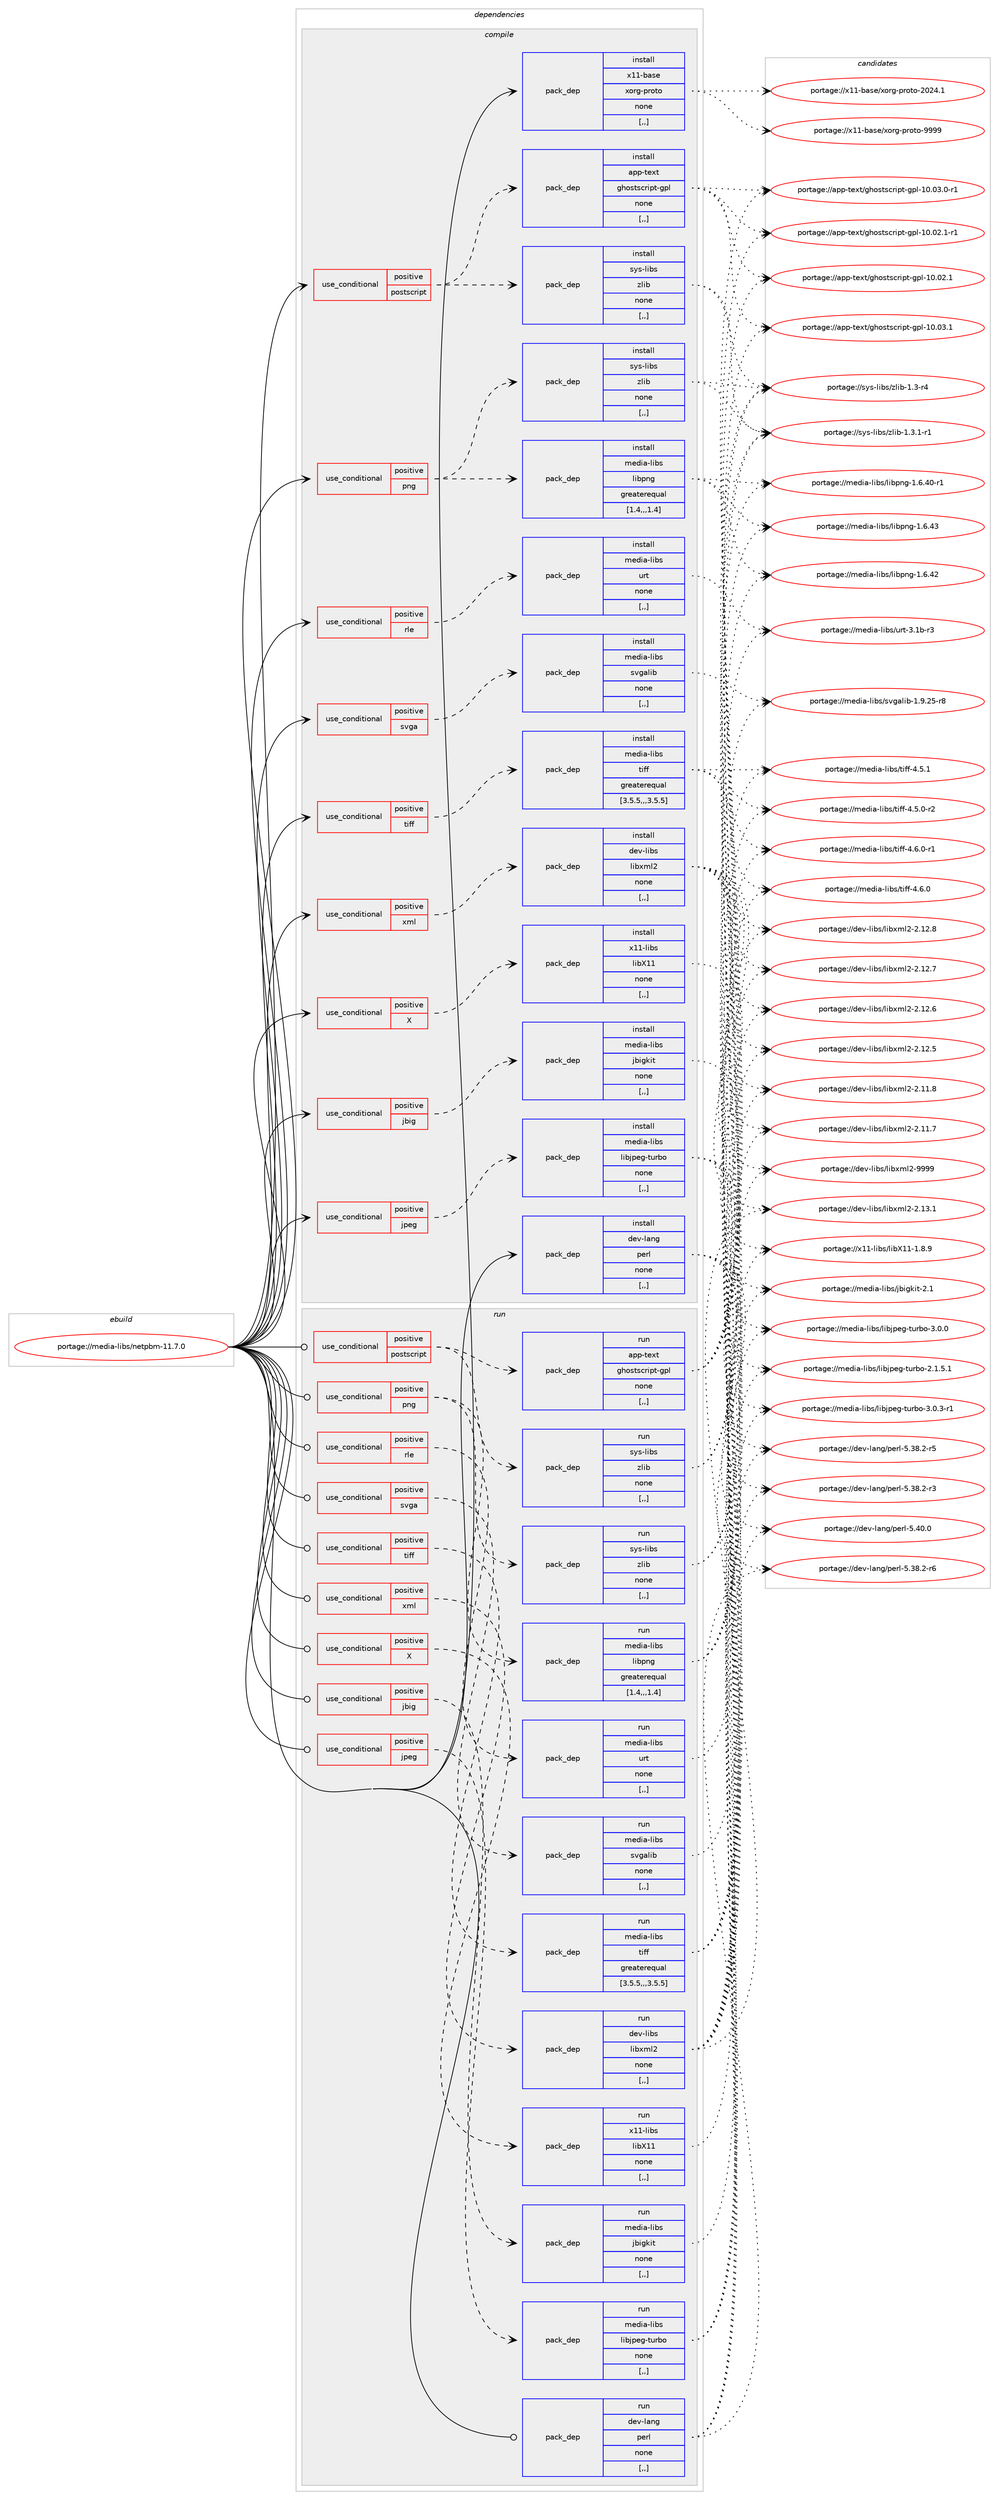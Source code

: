 digraph prolog {

# *************
# Graph options
# *************

newrank=true;
concentrate=true;
compound=true;
graph [rankdir=LR,fontname=Helvetica,fontsize=10,ranksep=1.5];#, ranksep=2.5, nodesep=0.2];
edge  [arrowhead=vee];
node  [fontname=Helvetica,fontsize=10];

# **********
# The ebuild
# **********

subgraph cluster_leftcol {
color=gray;
label=<<i>ebuild</i>>;
id [label="portage://media-libs/netpbm-11.7.0", color=red, width=4, href="../media-libs/netpbm-11.7.0.svg"];
}

# ****************
# The dependencies
# ****************

subgraph cluster_midcol {
color=gray;
label=<<i>dependencies</i>>;
subgraph cluster_compile {
fillcolor="#eeeeee";
style=filled;
label=<<i>compile</i>>;
subgraph cond77009 {
dependency303672 [label=<<TABLE BORDER="0" CELLBORDER="1" CELLSPACING="0" CELLPADDING="4"><TR><TD ROWSPAN="3" CELLPADDING="10">use_conditional</TD></TR><TR><TD>positive</TD></TR><TR><TD>X</TD></TR></TABLE>>, shape=none, color=red];
subgraph pack224285 {
dependency303673 [label=<<TABLE BORDER="0" CELLBORDER="1" CELLSPACING="0" CELLPADDING="4" WIDTH="220"><TR><TD ROWSPAN="6" CELLPADDING="30">pack_dep</TD></TR><TR><TD WIDTH="110">install</TD></TR><TR><TD>x11-libs</TD></TR><TR><TD>libX11</TD></TR><TR><TD>none</TD></TR><TR><TD>[,,]</TD></TR></TABLE>>, shape=none, color=blue];
}
dependency303672:e -> dependency303673:w [weight=20,style="dashed",arrowhead="vee"];
}
id:e -> dependency303672:w [weight=20,style="solid",arrowhead="vee"];
subgraph cond77010 {
dependency303674 [label=<<TABLE BORDER="0" CELLBORDER="1" CELLSPACING="0" CELLPADDING="4"><TR><TD ROWSPAN="3" CELLPADDING="10">use_conditional</TD></TR><TR><TD>positive</TD></TR><TR><TD>jbig</TD></TR></TABLE>>, shape=none, color=red];
subgraph pack224286 {
dependency303675 [label=<<TABLE BORDER="0" CELLBORDER="1" CELLSPACING="0" CELLPADDING="4" WIDTH="220"><TR><TD ROWSPAN="6" CELLPADDING="30">pack_dep</TD></TR><TR><TD WIDTH="110">install</TD></TR><TR><TD>media-libs</TD></TR><TR><TD>jbigkit</TD></TR><TR><TD>none</TD></TR><TR><TD>[,,]</TD></TR></TABLE>>, shape=none, color=blue];
}
dependency303674:e -> dependency303675:w [weight=20,style="dashed",arrowhead="vee"];
}
id:e -> dependency303674:w [weight=20,style="solid",arrowhead="vee"];
subgraph cond77011 {
dependency303676 [label=<<TABLE BORDER="0" CELLBORDER="1" CELLSPACING="0" CELLPADDING="4"><TR><TD ROWSPAN="3" CELLPADDING="10">use_conditional</TD></TR><TR><TD>positive</TD></TR><TR><TD>jpeg</TD></TR></TABLE>>, shape=none, color=red];
subgraph pack224287 {
dependency303677 [label=<<TABLE BORDER="0" CELLBORDER="1" CELLSPACING="0" CELLPADDING="4" WIDTH="220"><TR><TD ROWSPAN="6" CELLPADDING="30">pack_dep</TD></TR><TR><TD WIDTH="110">install</TD></TR><TR><TD>media-libs</TD></TR><TR><TD>libjpeg-turbo</TD></TR><TR><TD>none</TD></TR><TR><TD>[,,]</TD></TR></TABLE>>, shape=none, color=blue];
}
dependency303676:e -> dependency303677:w [weight=20,style="dashed",arrowhead="vee"];
}
id:e -> dependency303676:w [weight=20,style="solid",arrowhead="vee"];
subgraph cond77012 {
dependency303678 [label=<<TABLE BORDER="0" CELLBORDER="1" CELLSPACING="0" CELLPADDING="4"><TR><TD ROWSPAN="3" CELLPADDING="10">use_conditional</TD></TR><TR><TD>positive</TD></TR><TR><TD>png</TD></TR></TABLE>>, shape=none, color=red];
subgraph pack224288 {
dependency303679 [label=<<TABLE BORDER="0" CELLBORDER="1" CELLSPACING="0" CELLPADDING="4" WIDTH="220"><TR><TD ROWSPAN="6" CELLPADDING="30">pack_dep</TD></TR><TR><TD WIDTH="110">install</TD></TR><TR><TD>media-libs</TD></TR><TR><TD>libpng</TD></TR><TR><TD>greaterequal</TD></TR><TR><TD>[1.4,,,1.4]</TD></TR></TABLE>>, shape=none, color=blue];
}
dependency303678:e -> dependency303679:w [weight=20,style="dashed",arrowhead="vee"];
subgraph pack224289 {
dependency303680 [label=<<TABLE BORDER="0" CELLBORDER="1" CELLSPACING="0" CELLPADDING="4" WIDTH="220"><TR><TD ROWSPAN="6" CELLPADDING="30">pack_dep</TD></TR><TR><TD WIDTH="110">install</TD></TR><TR><TD>sys-libs</TD></TR><TR><TD>zlib</TD></TR><TR><TD>none</TD></TR><TR><TD>[,,]</TD></TR></TABLE>>, shape=none, color=blue];
}
dependency303678:e -> dependency303680:w [weight=20,style="dashed",arrowhead="vee"];
}
id:e -> dependency303678:w [weight=20,style="solid",arrowhead="vee"];
subgraph cond77013 {
dependency303681 [label=<<TABLE BORDER="0" CELLBORDER="1" CELLSPACING="0" CELLPADDING="4"><TR><TD ROWSPAN="3" CELLPADDING="10">use_conditional</TD></TR><TR><TD>positive</TD></TR><TR><TD>postscript</TD></TR></TABLE>>, shape=none, color=red];
subgraph pack224290 {
dependency303682 [label=<<TABLE BORDER="0" CELLBORDER="1" CELLSPACING="0" CELLPADDING="4" WIDTH="220"><TR><TD ROWSPAN="6" CELLPADDING="30">pack_dep</TD></TR><TR><TD WIDTH="110">install</TD></TR><TR><TD>app-text</TD></TR><TR><TD>ghostscript-gpl</TD></TR><TR><TD>none</TD></TR><TR><TD>[,,]</TD></TR></TABLE>>, shape=none, color=blue];
}
dependency303681:e -> dependency303682:w [weight=20,style="dashed",arrowhead="vee"];
subgraph pack224291 {
dependency303683 [label=<<TABLE BORDER="0" CELLBORDER="1" CELLSPACING="0" CELLPADDING="4" WIDTH="220"><TR><TD ROWSPAN="6" CELLPADDING="30">pack_dep</TD></TR><TR><TD WIDTH="110">install</TD></TR><TR><TD>sys-libs</TD></TR><TR><TD>zlib</TD></TR><TR><TD>none</TD></TR><TR><TD>[,,]</TD></TR></TABLE>>, shape=none, color=blue];
}
dependency303681:e -> dependency303683:w [weight=20,style="dashed",arrowhead="vee"];
}
id:e -> dependency303681:w [weight=20,style="solid",arrowhead="vee"];
subgraph cond77014 {
dependency303684 [label=<<TABLE BORDER="0" CELLBORDER="1" CELLSPACING="0" CELLPADDING="4"><TR><TD ROWSPAN="3" CELLPADDING="10">use_conditional</TD></TR><TR><TD>positive</TD></TR><TR><TD>rle</TD></TR></TABLE>>, shape=none, color=red];
subgraph pack224292 {
dependency303685 [label=<<TABLE BORDER="0" CELLBORDER="1" CELLSPACING="0" CELLPADDING="4" WIDTH="220"><TR><TD ROWSPAN="6" CELLPADDING="30">pack_dep</TD></TR><TR><TD WIDTH="110">install</TD></TR><TR><TD>media-libs</TD></TR><TR><TD>urt</TD></TR><TR><TD>none</TD></TR><TR><TD>[,,]</TD></TR></TABLE>>, shape=none, color=blue];
}
dependency303684:e -> dependency303685:w [weight=20,style="dashed",arrowhead="vee"];
}
id:e -> dependency303684:w [weight=20,style="solid",arrowhead="vee"];
subgraph cond77015 {
dependency303686 [label=<<TABLE BORDER="0" CELLBORDER="1" CELLSPACING="0" CELLPADDING="4"><TR><TD ROWSPAN="3" CELLPADDING="10">use_conditional</TD></TR><TR><TD>positive</TD></TR><TR><TD>svga</TD></TR></TABLE>>, shape=none, color=red];
subgraph pack224293 {
dependency303687 [label=<<TABLE BORDER="0" CELLBORDER="1" CELLSPACING="0" CELLPADDING="4" WIDTH="220"><TR><TD ROWSPAN="6" CELLPADDING="30">pack_dep</TD></TR><TR><TD WIDTH="110">install</TD></TR><TR><TD>media-libs</TD></TR><TR><TD>svgalib</TD></TR><TR><TD>none</TD></TR><TR><TD>[,,]</TD></TR></TABLE>>, shape=none, color=blue];
}
dependency303686:e -> dependency303687:w [weight=20,style="dashed",arrowhead="vee"];
}
id:e -> dependency303686:w [weight=20,style="solid",arrowhead="vee"];
subgraph cond77016 {
dependency303688 [label=<<TABLE BORDER="0" CELLBORDER="1" CELLSPACING="0" CELLPADDING="4"><TR><TD ROWSPAN="3" CELLPADDING="10">use_conditional</TD></TR><TR><TD>positive</TD></TR><TR><TD>tiff</TD></TR></TABLE>>, shape=none, color=red];
subgraph pack224294 {
dependency303689 [label=<<TABLE BORDER="0" CELLBORDER="1" CELLSPACING="0" CELLPADDING="4" WIDTH="220"><TR><TD ROWSPAN="6" CELLPADDING="30">pack_dep</TD></TR><TR><TD WIDTH="110">install</TD></TR><TR><TD>media-libs</TD></TR><TR><TD>tiff</TD></TR><TR><TD>greaterequal</TD></TR><TR><TD>[3.5.5,,,3.5.5]</TD></TR></TABLE>>, shape=none, color=blue];
}
dependency303688:e -> dependency303689:w [weight=20,style="dashed",arrowhead="vee"];
}
id:e -> dependency303688:w [weight=20,style="solid",arrowhead="vee"];
subgraph cond77017 {
dependency303690 [label=<<TABLE BORDER="0" CELLBORDER="1" CELLSPACING="0" CELLPADDING="4"><TR><TD ROWSPAN="3" CELLPADDING="10">use_conditional</TD></TR><TR><TD>positive</TD></TR><TR><TD>xml</TD></TR></TABLE>>, shape=none, color=red];
subgraph pack224295 {
dependency303691 [label=<<TABLE BORDER="0" CELLBORDER="1" CELLSPACING="0" CELLPADDING="4" WIDTH="220"><TR><TD ROWSPAN="6" CELLPADDING="30">pack_dep</TD></TR><TR><TD WIDTH="110">install</TD></TR><TR><TD>dev-libs</TD></TR><TR><TD>libxml2</TD></TR><TR><TD>none</TD></TR><TR><TD>[,,]</TD></TR></TABLE>>, shape=none, color=blue];
}
dependency303690:e -> dependency303691:w [weight=20,style="dashed",arrowhead="vee"];
}
id:e -> dependency303690:w [weight=20,style="solid",arrowhead="vee"];
subgraph pack224296 {
dependency303692 [label=<<TABLE BORDER="0" CELLBORDER="1" CELLSPACING="0" CELLPADDING="4" WIDTH="220"><TR><TD ROWSPAN="6" CELLPADDING="30">pack_dep</TD></TR><TR><TD WIDTH="110">install</TD></TR><TR><TD>dev-lang</TD></TR><TR><TD>perl</TD></TR><TR><TD>none</TD></TR><TR><TD>[,,]</TD></TR></TABLE>>, shape=none, color=blue];
}
id:e -> dependency303692:w [weight=20,style="solid",arrowhead="vee"];
subgraph pack224297 {
dependency303693 [label=<<TABLE BORDER="0" CELLBORDER="1" CELLSPACING="0" CELLPADDING="4" WIDTH="220"><TR><TD ROWSPAN="6" CELLPADDING="30">pack_dep</TD></TR><TR><TD WIDTH="110">install</TD></TR><TR><TD>x11-base</TD></TR><TR><TD>xorg-proto</TD></TR><TR><TD>none</TD></TR><TR><TD>[,,]</TD></TR></TABLE>>, shape=none, color=blue];
}
id:e -> dependency303693:w [weight=20,style="solid",arrowhead="vee"];
}
subgraph cluster_compileandrun {
fillcolor="#eeeeee";
style=filled;
label=<<i>compile and run</i>>;
}
subgraph cluster_run {
fillcolor="#eeeeee";
style=filled;
label=<<i>run</i>>;
subgraph cond77018 {
dependency303694 [label=<<TABLE BORDER="0" CELLBORDER="1" CELLSPACING="0" CELLPADDING="4"><TR><TD ROWSPAN="3" CELLPADDING="10">use_conditional</TD></TR><TR><TD>positive</TD></TR><TR><TD>X</TD></TR></TABLE>>, shape=none, color=red];
subgraph pack224298 {
dependency303695 [label=<<TABLE BORDER="0" CELLBORDER="1" CELLSPACING="0" CELLPADDING="4" WIDTH="220"><TR><TD ROWSPAN="6" CELLPADDING="30">pack_dep</TD></TR><TR><TD WIDTH="110">run</TD></TR><TR><TD>x11-libs</TD></TR><TR><TD>libX11</TD></TR><TR><TD>none</TD></TR><TR><TD>[,,]</TD></TR></TABLE>>, shape=none, color=blue];
}
dependency303694:e -> dependency303695:w [weight=20,style="dashed",arrowhead="vee"];
}
id:e -> dependency303694:w [weight=20,style="solid",arrowhead="odot"];
subgraph cond77019 {
dependency303696 [label=<<TABLE BORDER="0" CELLBORDER="1" CELLSPACING="0" CELLPADDING="4"><TR><TD ROWSPAN="3" CELLPADDING="10">use_conditional</TD></TR><TR><TD>positive</TD></TR><TR><TD>jbig</TD></TR></TABLE>>, shape=none, color=red];
subgraph pack224299 {
dependency303697 [label=<<TABLE BORDER="0" CELLBORDER="1" CELLSPACING="0" CELLPADDING="4" WIDTH="220"><TR><TD ROWSPAN="6" CELLPADDING="30">pack_dep</TD></TR><TR><TD WIDTH="110">run</TD></TR><TR><TD>media-libs</TD></TR><TR><TD>jbigkit</TD></TR><TR><TD>none</TD></TR><TR><TD>[,,]</TD></TR></TABLE>>, shape=none, color=blue];
}
dependency303696:e -> dependency303697:w [weight=20,style="dashed",arrowhead="vee"];
}
id:e -> dependency303696:w [weight=20,style="solid",arrowhead="odot"];
subgraph cond77020 {
dependency303698 [label=<<TABLE BORDER="0" CELLBORDER="1" CELLSPACING="0" CELLPADDING="4"><TR><TD ROWSPAN="3" CELLPADDING="10">use_conditional</TD></TR><TR><TD>positive</TD></TR><TR><TD>jpeg</TD></TR></TABLE>>, shape=none, color=red];
subgraph pack224300 {
dependency303699 [label=<<TABLE BORDER="0" CELLBORDER="1" CELLSPACING="0" CELLPADDING="4" WIDTH="220"><TR><TD ROWSPAN="6" CELLPADDING="30">pack_dep</TD></TR><TR><TD WIDTH="110">run</TD></TR><TR><TD>media-libs</TD></TR><TR><TD>libjpeg-turbo</TD></TR><TR><TD>none</TD></TR><TR><TD>[,,]</TD></TR></TABLE>>, shape=none, color=blue];
}
dependency303698:e -> dependency303699:w [weight=20,style="dashed",arrowhead="vee"];
}
id:e -> dependency303698:w [weight=20,style="solid",arrowhead="odot"];
subgraph cond77021 {
dependency303700 [label=<<TABLE BORDER="0" CELLBORDER="1" CELLSPACING="0" CELLPADDING="4"><TR><TD ROWSPAN="3" CELLPADDING="10">use_conditional</TD></TR><TR><TD>positive</TD></TR><TR><TD>png</TD></TR></TABLE>>, shape=none, color=red];
subgraph pack224301 {
dependency303701 [label=<<TABLE BORDER="0" CELLBORDER="1" CELLSPACING="0" CELLPADDING="4" WIDTH="220"><TR><TD ROWSPAN="6" CELLPADDING="30">pack_dep</TD></TR><TR><TD WIDTH="110">run</TD></TR><TR><TD>media-libs</TD></TR><TR><TD>libpng</TD></TR><TR><TD>greaterequal</TD></TR><TR><TD>[1.4,,,1.4]</TD></TR></TABLE>>, shape=none, color=blue];
}
dependency303700:e -> dependency303701:w [weight=20,style="dashed",arrowhead="vee"];
subgraph pack224302 {
dependency303702 [label=<<TABLE BORDER="0" CELLBORDER="1" CELLSPACING="0" CELLPADDING="4" WIDTH="220"><TR><TD ROWSPAN="6" CELLPADDING="30">pack_dep</TD></TR><TR><TD WIDTH="110">run</TD></TR><TR><TD>sys-libs</TD></TR><TR><TD>zlib</TD></TR><TR><TD>none</TD></TR><TR><TD>[,,]</TD></TR></TABLE>>, shape=none, color=blue];
}
dependency303700:e -> dependency303702:w [weight=20,style="dashed",arrowhead="vee"];
}
id:e -> dependency303700:w [weight=20,style="solid",arrowhead="odot"];
subgraph cond77022 {
dependency303703 [label=<<TABLE BORDER="0" CELLBORDER="1" CELLSPACING="0" CELLPADDING="4"><TR><TD ROWSPAN="3" CELLPADDING="10">use_conditional</TD></TR><TR><TD>positive</TD></TR><TR><TD>postscript</TD></TR></TABLE>>, shape=none, color=red];
subgraph pack224303 {
dependency303704 [label=<<TABLE BORDER="0" CELLBORDER="1" CELLSPACING="0" CELLPADDING="4" WIDTH="220"><TR><TD ROWSPAN="6" CELLPADDING="30">pack_dep</TD></TR><TR><TD WIDTH="110">run</TD></TR><TR><TD>app-text</TD></TR><TR><TD>ghostscript-gpl</TD></TR><TR><TD>none</TD></TR><TR><TD>[,,]</TD></TR></TABLE>>, shape=none, color=blue];
}
dependency303703:e -> dependency303704:w [weight=20,style="dashed",arrowhead="vee"];
subgraph pack224304 {
dependency303705 [label=<<TABLE BORDER="0" CELLBORDER="1" CELLSPACING="0" CELLPADDING="4" WIDTH="220"><TR><TD ROWSPAN="6" CELLPADDING="30">pack_dep</TD></TR><TR><TD WIDTH="110">run</TD></TR><TR><TD>sys-libs</TD></TR><TR><TD>zlib</TD></TR><TR><TD>none</TD></TR><TR><TD>[,,]</TD></TR></TABLE>>, shape=none, color=blue];
}
dependency303703:e -> dependency303705:w [weight=20,style="dashed",arrowhead="vee"];
}
id:e -> dependency303703:w [weight=20,style="solid",arrowhead="odot"];
subgraph cond77023 {
dependency303706 [label=<<TABLE BORDER="0" CELLBORDER="1" CELLSPACING="0" CELLPADDING="4"><TR><TD ROWSPAN="3" CELLPADDING="10">use_conditional</TD></TR><TR><TD>positive</TD></TR><TR><TD>rle</TD></TR></TABLE>>, shape=none, color=red];
subgraph pack224305 {
dependency303707 [label=<<TABLE BORDER="0" CELLBORDER="1" CELLSPACING="0" CELLPADDING="4" WIDTH="220"><TR><TD ROWSPAN="6" CELLPADDING="30">pack_dep</TD></TR><TR><TD WIDTH="110">run</TD></TR><TR><TD>media-libs</TD></TR><TR><TD>urt</TD></TR><TR><TD>none</TD></TR><TR><TD>[,,]</TD></TR></TABLE>>, shape=none, color=blue];
}
dependency303706:e -> dependency303707:w [weight=20,style="dashed",arrowhead="vee"];
}
id:e -> dependency303706:w [weight=20,style="solid",arrowhead="odot"];
subgraph cond77024 {
dependency303708 [label=<<TABLE BORDER="0" CELLBORDER="1" CELLSPACING="0" CELLPADDING="4"><TR><TD ROWSPAN="3" CELLPADDING="10">use_conditional</TD></TR><TR><TD>positive</TD></TR><TR><TD>svga</TD></TR></TABLE>>, shape=none, color=red];
subgraph pack224306 {
dependency303709 [label=<<TABLE BORDER="0" CELLBORDER="1" CELLSPACING="0" CELLPADDING="4" WIDTH="220"><TR><TD ROWSPAN="6" CELLPADDING="30">pack_dep</TD></TR><TR><TD WIDTH="110">run</TD></TR><TR><TD>media-libs</TD></TR><TR><TD>svgalib</TD></TR><TR><TD>none</TD></TR><TR><TD>[,,]</TD></TR></TABLE>>, shape=none, color=blue];
}
dependency303708:e -> dependency303709:w [weight=20,style="dashed",arrowhead="vee"];
}
id:e -> dependency303708:w [weight=20,style="solid",arrowhead="odot"];
subgraph cond77025 {
dependency303710 [label=<<TABLE BORDER="0" CELLBORDER="1" CELLSPACING="0" CELLPADDING="4"><TR><TD ROWSPAN="3" CELLPADDING="10">use_conditional</TD></TR><TR><TD>positive</TD></TR><TR><TD>tiff</TD></TR></TABLE>>, shape=none, color=red];
subgraph pack224307 {
dependency303711 [label=<<TABLE BORDER="0" CELLBORDER="1" CELLSPACING="0" CELLPADDING="4" WIDTH="220"><TR><TD ROWSPAN="6" CELLPADDING="30">pack_dep</TD></TR><TR><TD WIDTH="110">run</TD></TR><TR><TD>media-libs</TD></TR><TR><TD>tiff</TD></TR><TR><TD>greaterequal</TD></TR><TR><TD>[3.5.5,,,3.5.5]</TD></TR></TABLE>>, shape=none, color=blue];
}
dependency303710:e -> dependency303711:w [weight=20,style="dashed",arrowhead="vee"];
}
id:e -> dependency303710:w [weight=20,style="solid",arrowhead="odot"];
subgraph cond77026 {
dependency303712 [label=<<TABLE BORDER="0" CELLBORDER="1" CELLSPACING="0" CELLPADDING="4"><TR><TD ROWSPAN="3" CELLPADDING="10">use_conditional</TD></TR><TR><TD>positive</TD></TR><TR><TD>xml</TD></TR></TABLE>>, shape=none, color=red];
subgraph pack224308 {
dependency303713 [label=<<TABLE BORDER="0" CELLBORDER="1" CELLSPACING="0" CELLPADDING="4" WIDTH="220"><TR><TD ROWSPAN="6" CELLPADDING="30">pack_dep</TD></TR><TR><TD WIDTH="110">run</TD></TR><TR><TD>dev-libs</TD></TR><TR><TD>libxml2</TD></TR><TR><TD>none</TD></TR><TR><TD>[,,]</TD></TR></TABLE>>, shape=none, color=blue];
}
dependency303712:e -> dependency303713:w [weight=20,style="dashed",arrowhead="vee"];
}
id:e -> dependency303712:w [weight=20,style="solid",arrowhead="odot"];
subgraph pack224309 {
dependency303714 [label=<<TABLE BORDER="0" CELLBORDER="1" CELLSPACING="0" CELLPADDING="4" WIDTH="220"><TR><TD ROWSPAN="6" CELLPADDING="30">pack_dep</TD></TR><TR><TD WIDTH="110">run</TD></TR><TR><TD>dev-lang</TD></TR><TR><TD>perl</TD></TR><TR><TD>none</TD></TR><TR><TD>[,,]</TD></TR></TABLE>>, shape=none, color=blue];
}
id:e -> dependency303714:w [weight=20,style="solid",arrowhead="odot"];
}
}

# **************
# The candidates
# **************

subgraph cluster_choices {
rank=same;
color=gray;
label=<<i>candidates</i>>;

subgraph choice224285 {
color=black;
nodesep=1;
choice120494945108105981154710810598884949454946564657 [label="portage://x11-libs/libX11-1.8.9", color=red, width=4,href="../x11-libs/libX11-1.8.9.svg"];
dependency303673:e -> choice120494945108105981154710810598884949454946564657:w [style=dotted,weight="100"];
}
subgraph choice224286 {
color=black;
nodesep=1;
choice109101100105974510810598115471069810510310710511645504649 [label="portage://media-libs/jbigkit-2.1", color=red, width=4,href="../media-libs/jbigkit-2.1.svg"];
dependency303675:e -> choice109101100105974510810598115471069810510310710511645504649:w [style=dotted,weight="100"];
}
subgraph choice224287 {
color=black;
nodesep=1;
choice109101100105974510810598115471081059810611210110345116117114981114551464846514511449 [label="portage://media-libs/libjpeg-turbo-3.0.3-r1", color=red, width=4,href="../media-libs/libjpeg-turbo-3.0.3-r1.svg"];
choice10910110010597451081059811547108105981061121011034511611711498111455146484648 [label="portage://media-libs/libjpeg-turbo-3.0.0", color=red, width=4,href="../media-libs/libjpeg-turbo-3.0.0.svg"];
choice109101100105974510810598115471081059810611210110345116117114981114550464946534649 [label="portage://media-libs/libjpeg-turbo-2.1.5.1", color=red, width=4,href="../media-libs/libjpeg-turbo-2.1.5.1.svg"];
dependency303677:e -> choice109101100105974510810598115471081059810611210110345116117114981114551464846514511449:w [style=dotted,weight="100"];
dependency303677:e -> choice10910110010597451081059811547108105981061121011034511611711498111455146484648:w [style=dotted,weight="100"];
dependency303677:e -> choice109101100105974510810598115471081059810611210110345116117114981114550464946534649:w [style=dotted,weight="100"];
}
subgraph choice224288 {
color=black;
nodesep=1;
choice109101100105974510810598115471081059811211010345494654465251 [label="portage://media-libs/libpng-1.6.43", color=red, width=4,href="../media-libs/libpng-1.6.43.svg"];
choice109101100105974510810598115471081059811211010345494654465250 [label="portage://media-libs/libpng-1.6.42", color=red, width=4,href="../media-libs/libpng-1.6.42.svg"];
choice1091011001059745108105981154710810598112110103454946544652484511449 [label="portage://media-libs/libpng-1.6.40-r1", color=red, width=4,href="../media-libs/libpng-1.6.40-r1.svg"];
dependency303679:e -> choice109101100105974510810598115471081059811211010345494654465251:w [style=dotted,weight="100"];
dependency303679:e -> choice109101100105974510810598115471081059811211010345494654465250:w [style=dotted,weight="100"];
dependency303679:e -> choice1091011001059745108105981154710810598112110103454946544652484511449:w [style=dotted,weight="100"];
}
subgraph choice224289 {
color=black;
nodesep=1;
choice115121115451081059811547122108105984549465146494511449 [label="portage://sys-libs/zlib-1.3.1-r1", color=red, width=4,href="../sys-libs/zlib-1.3.1-r1.svg"];
choice11512111545108105981154712210810598454946514511452 [label="portage://sys-libs/zlib-1.3-r4", color=red, width=4,href="../sys-libs/zlib-1.3-r4.svg"];
dependency303680:e -> choice115121115451081059811547122108105984549465146494511449:w [style=dotted,weight="100"];
dependency303680:e -> choice11512111545108105981154712210810598454946514511452:w [style=dotted,weight="100"];
}
subgraph choice224290 {
color=black;
nodesep=1;
choice97112112451161011201164710310411111511611599114105112116451031121084549484648514649 [label="portage://app-text/ghostscript-gpl-10.03.1", color=red, width=4,href="../app-text/ghostscript-gpl-10.03.1.svg"];
choice971121124511610112011647103104111115116115991141051121164510311210845494846485146484511449 [label="portage://app-text/ghostscript-gpl-10.03.0-r1", color=red, width=4,href="../app-text/ghostscript-gpl-10.03.0-r1.svg"];
choice971121124511610112011647103104111115116115991141051121164510311210845494846485046494511449 [label="portage://app-text/ghostscript-gpl-10.02.1-r1", color=red, width=4,href="../app-text/ghostscript-gpl-10.02.1-r1.svg"];
choice97112112451161011201164710310411111511611599114105112116451031121084549484648504649 [label="portage://app-text/ghostscript-gpl-10.02.1", color=red, width=4,href="../app-text/ghostscript-gpl-10.02.1.svg"];
dependency303682:e -> choice97112112451161011201164710310411111511611599114105112116451031121084549484648514649:w [style=dotted,weight="100"];
dependency303682:e -> choice971121124511610112011647103104111115116115991141051121164510311210845494846485146484511449:w [style=dotted,weight="100"];
dependency303682:e -> choice971121124511610112011647103104111115116115991141051121164510311210845494846485046494511449:w [style=dotted,weight="100"];
dependency303682:e -> choice97112112451161011201164710310411111511611599114105112116451031121084549484648504649:w [style=dotted,weight="100"];
}
subgraph choice224291 {
color=black;
nodesep=1;
choice115121115451081059811547122108105984549465146494511449 [label="portage://sys-libs/zlib-1.3.1-r1", color=red, width=4,href="../sys-libs/zlib-1.3.1-r1.svg"];
choice11512111545108105981154712210810598454946514511452 [label="portage://sys-libs/zlib-1.3-r4", color=red, width=4,href="../sys-libs/zlib-1.3-r4.svg"];
dependency303683:e -> choice115121115451081059811547122108105984549465146494511449:w [style=dotted,weight="100"];
dependency303683:e -> choice11512111545108105981154712210810598454946514511452:w [style=dotted,weight="100"];
}
subgraph choice224292 {
color=black;
nodesep=1;
choice1091011001059745108105981154711711411645514649984511451 [label="portage://media-libs/urt-3.1b-r3", color=red, width=4,href="../media-libs/urt-3.1b-r3.svg"];
dependency303685:e -> choice1091011001059745108105981154711711411645514649984511451:w [style=dotted,weight="100"];
}
subgraph choice224293 {
color=black;
nodesep=1;
choice109101100105974510810598115471151181039710810598454946574650534511456 [label="portage://media-libs/svgalib-1.9.25-r8", color=red, width=4,href="../media-libs/svgalib-1.9.25-r8.svg"];
dependency303687:e -> choice109101100105974510810598115471151181039710810598454946574650534511456:w [style=dotted,weight="100"];
}
subgraph choice224294 {
color=black;
nodesep=1;
choice109101100105974510810598115471161051021024552465446484511449 [label="portage://media-libs/tiff-4.6.0-r1", color=red, width=4,href="../media-libs/tiff-4.6.0-r1.svg"];
choice10910110010597451081059811547116105102102455246544648 [label="portage://media-libs/tiff-4.6.0", color=red, width=4,href="../media-libs/tiff-4.6.0.svg"];
choice10910110010597451081059811547116105102102455246534649 [label="portage://media-libs/tiff-4.5.1", color=red, width=4,href="../media-libs/tiff-4.5.1.svg"];
choice109101100105974510810598115471161051021024552465346484511450 [label="portage://media-libs/tiff-4.5.0-r2", color=red, width=4,href="../media-libs/tiff-4.5.0-r2.svg"];
dependency303689:e -> choice109101100105974510810598115471161051021024552465446484511449:w [style=dotted,weight="100"];
dependency303689:e -> choice10910110010597451081059811547116105102102455246544648:w [style=dotted,weight="100"];
dependency303689:e -> choice10910110010597451081059811547116105102102455246534649:w [style=dotted,weight="100"];
dependency303689:e -> choice109101100105974510810598115471161051021024552465346484511450:w [style=dotted,weight="100"];
}
subgraph choice224295 {
color=black;
nodesep=1;
choice10010111845108105981154710810598120109108504557575757 [label="portage://dev-libs/libxml2-9999", color=red, width=4,href="../dev-libs/libxml2-9999.svg"];
choice100101118451081059811547108105981201091085045504649514649 [label="portage://dev-libs/libxml2-2.13.1", color=red, width=4,href="../dev-libs/libxml2-2.13.1.svg"];
choice100101118451081059811547108105981201091085045504649504656 [label="portage://dev-libs/libxml2-2.12.8", color=red, width=4,href="../dev-libs/libxml2-2.12.8.svg"];
choice100101118451081059811547108105981201091085045504649504655 [label="portage://dev-libs/libxml2-2.12.7", color=red, width=4,href="../dev-libs/libxml2-2.12.7.svg"];
choice100101118451081059811547108105981201091085045504649504654 [label="portage://dev-libs/libxml2-2.12.6", color=red, width=4,href="../dev-libs/libxml2-2.12.6.svg"];
choice100101118451081059811547108105981201091085045504649504653 [label="portage://dev-libs/libxml2-2.12.5", color=red, width=4,href="../dev-libs/libxml2-2.12.5.svg"];
choice100101118451081059811547108105981201091085045504649494656 [label="portage://dev-libs/libxml2-2.11.8", color=red, width=4,href="../dev-libs/libxml2-2.11.8.svg"];
choice100101118451081059811547108105981201091085045504649494655 [label="portage://dev-libs/libxml2-2.11.7", color=red, width=4,href="../dev-libs/libxml2-2.11.7.svg"];
dependency303691:e -> choice10010111845108105981154710810598120109108504557575757:w [style=dotted,weight="100"];
dependency303691:e -> choice100101118451081059811547108105981201091085045504649514649:w [style=dotted,weight="100"];
dependency303691:e -> choice100101118451081059811547108105981201091085045504649504656:w [style=dotted,weight="100"];
dependency303691:e -> choice100101118451081059811547108105981201091085045504649504655:w [style=dotted,weight="100"];
dependency303691:e -> choice100101118451081059811547108105981201091085045504649504654:w [style=dotted,weight="100"];
dependency303691:e -> choice100101118451081059811547108105981201091085045504649504653:w [style=dotted,weight="100"];
dependency303691:e -> choice100101118451081059811547108105981201091085045504649494656:w [style=dotted,weight="100"];
dependency303691:e -> choice100101118451081059811547108105981201091085045504649494655:w [style=dotted,weight="100"];
}
subgraph choice224296 {
color=black;
nodesep=1;
choice10010111845108971101034711210111410845534652484648 [label="portage://dev-lang/perl-5.40.0", color=red, width=4,href="../dev-lang/perl-5.40.0.svg"];
choice100101118451089711010347112101114108455346515646504511454 [label="portage://dev-lang/perl-5.38.2-r6", color=red, width=4,href="../dev-lang/perl-5.38.2-r6.svg"];
choice100101118451089711010347112101114108455346515646504511453 [label="portage://dev-lang/perl-5.38.2-r5", color=red, width=4,href="../dev-lang/perl-5.38.2-r5.svg"];
choice100101118451089711010347112101114108455346515646504511451 [label="portage://dev-lang/perl-5.38.2-r3", color=red, width=4,href="../dev-lang/perl-5.38.2-r3.svg"];
dependency303692:e -> choice10010111845108971101034711210111410845534652484648:w [style=dotted,weight="100"];
dependency303692:e -> choice100101118451089711010347112101114108455346515646504511454:w [style=dotted,weight="100"];
dependency303692:e -> choice100101118451089711010347112101114108455346515646504511453:w [style=dotted,weight="100"];
dependency303692:e -> choice100101118451089711010347112101114108455346515646504511451:w [style=dotted,weight="100"];
}
subgraph choice224297 {
color=black;
nodesep=1;
choice120494945989711510147120111114103451121141111161114557575757 [label="portage://x11-base/xorg-proto-9999", color=red, width=4,href="../x11-base/xorg-proto-9999.svg"];
choice1204949459897115101471201111141034511211411111611145504850524649 [label="portage://x11-base/xorg-proto-2024.1", color=red, width=4,href="../x11-base/xorg-proto-2024.1.svg"];
dependency303693:e -> choice120494945989711510147120111114103451121141111161114557575757:w [style=dotted,weight="100"];
dependency303693:e -> choice1204949459897115101471201111141034511211411111611145504850524649:w [style=dotted,weight="100"];
}
subgraph choice224298 {
color=black;
nodesep=1;
choice120494945108105981154710810598884949454946564657 [label="portage://x11-libs/libX11-1.8.9", color=red, width=4,href="../x11-libs/libX11-1.8.9.svg"];
dependency303695:e -> choice120494945108105981154710810598884949454946564657:w [style=dotted,weight="100"];
}
subgraph choice224299 {
color=black;
nodesep=1;
choice109101100105974510810598115471069810510310710511645504649 [label="portage://media-libs/jbigkit-2.1", color=red, width=4,href="../media-libs/jbigkit-2.1.svg"];
dependency303697:e -> choice109101100105974510810598115471069810510310710511645504649:w [style=dotted,weight="100"];
}
subgraph choice224300 {
color=black;
nodesep=1;
choice109101100105974510810598115471081059810611210110345116117114981114551464846514511449 [label="portage://media-libs/libjpeg-turbo-3.0.3-r1", color=red, width=4,href="../media-libs/libjpeg-turbo-3.0.3-r1.svg"];
choice10910110010597451081059811547108105981061121011034511611711498111455146484648 [label="portage://media-libs/libjpeg-turbo-3.0.0", color=red, width=4,href="../media-libs/libjpeg-turbo-3.0.0.svg"];
choice109101100105974510810598115471081059810611210110345116117114981114550464946534649 [label="portage://media-libs/libjpeg-turbo-2.1.5.1", color=red, width=4,href="../media-libs/libjpeg-turbo-2.1.5.1.svg"];
dependency303699:e -> choice109101100105974510810598115471081059810611210110345116117114981114551464846514511449:w [style=dotted,weight="100"];
dependency303699:e -> choice10910110010597451081059811547108105981061121011034511611711498111455146484648:w [style=dotted,weight="100"];
dependency303699:e -> choice109101100105974510810598115471081059810611210110345116117114981114550464946534649:w [style=dotted,weight="100"];
}
subgraph choice224301 {
color=black;
nodesep=1;
choice109101100105974510810598115471081059811211010345494654465251 [label="portage://media-libs/libpng-1.6.43", color=red, width=4,href="../media-libs/libpng-1.6.43.svg"];
choice109101100105974510810598115471081059811211010345494654465250 [label="portage://media-libs/libpng-1.6.42", color=red, width=4,href="../media-libs/libpng-1.6.42.svg"];
choice1091011001059745108105981154710810598112110103454946544652484511449 [label="portage://media-libs/libpng-1.6.40-r1", color=red, width=4,href="../media-libs/libpng-1.6.40-r1.svg"];
dependency303701:e -> choice109101100105974510810598115471081059811211010345494654465251:w [style=dotted,weight="100"];
dependency303701:e -> choice109101100105974510810598115471081059811211010345494654465250:w [style=dotted,weight="100"];
dependency303701:e -> choice1091011001059745108105981154710810598112110103454946544652484511449:w [style=dotted,weight="100"];
}
subgraph choice224302 {
color=black;
nodesep=1;
choice115121115451081059811547122108105984549465146494511449 [label="portage://sys-libs/zlib-1.3.1-r1", color=red, width=4,href="../sys-libs/zlib-1.3.1-r1.svg"];
choice11512111545108105981154712210810598454946514511452 [label="portage://sys-libs/zlib-1.3-r4", color=red, width=4,href="../sys-libs/zlib-1.3-r4.svg"];
dependency303702:e -> choice115121115451081059811547122108105984549465146494511449:w [style=dotted,weight="100"];
dependency303702:e -> choice11512111545108105981154712210810598454946514511452:w [style=dotted,weight="100"];
}
subgraph choice224303 {
color=black;
nodesep=1;
choice97112112451161011201164710310411111511611599114105112116451031121084549484648514649 [label="portage://app-text/ghostscript-gpl-10.03.1", color=red, width=4,href="../app-text/ghostscript-gpl-10.03.1.svg"];
choice971121124511610112011647103104111115116115991141051121164510311210845494846485146484511449 [label="portage://app-text/ghostscript-gpl-10.03.0-r1", color=red, width=4,href="../app-text/ghostscript-gpl-10.03.0-r1.svg"];
choice971121124511610112011647103104111115116115991141051121164510311210845494846485046494511449 [label="portage://app-text/ghostscript-gpl-10.02.1-r1", color=red, width=4,href="../app-text/ghostscript-gpl-10.02.1-r1.svg"];
choice97112112451161011201164710310411111511611599114105112116451031121084549484648504649 [label="portage://app-text/ghostscript-gpl-10.02.1", color=red, width=4,href="../app-text/ghostscript-gpl-10.02.1.svg"];
dependency303704:e -> choice97112112451161011201164710310411111511611599114105112116451031121084549484648514649:w [style=dotted,weight="100"];
dependency303704:e -> choice971121124511610112011647103104111115116115991141051121164510311210845494846485146484511449:w [style=dotted,weight="100"];
dependency303704:e -> choice971121124511610112011647103104111115116115991141051121164510311210845494846485046494511449:w [style=dotted,weight="100"];
dependency303704:e -> choice97112112451161011201164710310411111511611599114105112116451031121084549484648504649:w [style=dotted,weight="100"];
}
subgraph choice224304 {
color=black;
nodesep=1;
choice115121115451081059811547122108105984549465146494511449 [label="portage://sys-libs/zlib-1.3.1-r1", color=red, width=4,href="../sys-libs/zlib-1.3.1-r1.svg"];
choice11512111545108105981154712210810598454946514511452 [label="portage://sys-libs/zlib-1.3-r4", color=red, width=4,href="../sys-libs/zlib-1.3-r4.svg"];
dependency303705:e -> choice115121115451081059811547122108105984549465146494511449:w [style=dotted,weight="100"];
dependency303705:e -> choice11512111545108105981154712210810598454946514511452:w [style=dotted,weight="100"];
}
subgraph choice224305 {
color=black;
nodesep=1;
choice1091011001059745108105981154711711411645514649984511451 [label="portage://media-libs/urt-3.1b-r3", color=red, width=4,href="../media-libs/urt-3.1b-r3.svg"];
dependency303707:e -> choice1091011001059745108105981154711711411645514649984511451:w [style=dotted,weight="100"];
}
subgraph choice224306 {
color=black;
nodesep=1;
choice109101100105974510810598115471151181039710810598454946574650534511456 [label="portage://media-libs/svgalib-1.9.25-r8", color=red, width=4,href="../media-libs/svgalib-1.9.25-r8.svg"];
dependency303709:e -> choice109101100105974510810598115471151181039710810598454946574650534511456:w [style=dotted,weight="100"];
}
subgraph choice224307 {
color=black;
nodesep=1;
choice109101100105974510810598115471161051021024552465446484511449 [label="portage://media-libs/tiff-4.6.0-r1", color=red, width=4,href="../media-libs/tiff-4.6.0-r1.svg"];
choice10910110010597451081059811547116105102102455246544648 [label="portage://media-libs/tiff-4.6.0", color=red, width=4,href="../media-libs/tiff-4.6.0.svg"];
choice10910110010597451081059811547116105102102455246534649 [label="portage://media-libs/tiff-4.5.1", color=red, width=4,href="../media-libs/tiff-4.5.1.svg"];
choice109101100105974510810598115471161051021024552465346484511450 [label="portage://media-libs/tiff-4.5.0-r2", color=red, width=4,href="../media-libs/tiff-4.5.0-r2.svg"];
dependency303711:e -> choice109101100105974510810598115471161051021024552465446484511449:w [style=dotted,weight="100"];
dependency303711:e -> choice10910110010597451081059811547116105102102455246544648:w [style=dotted,weight="100"];
dependency303711:e -> choice10910110010597451081059811547116105102102455246534649:w [style=dotted,weight="100"];
dependency303711:e -> choice109101100105974510810598115471161051021024552465346484511450:w [style=dotted,weight="100"];
}
subgraph choice224308 {
color=black;
nodesep=1;
choice10010111845108105981154710810598120109108504557575757 [label="portage://dev-libs/libxml2-9999", color=red, width=4,href="../dev-libs/libxml2-9999.svg"];
choice100101118451081059811547108105981201091085045504649514649 [label="portage://dev-libs/libxml2-2.13.1", color=red, width=4,href="../dev-libs/libxml2-2.13.1.svg"];
choice100101118451081059811547108105981201091085045504649504656 [label="portage://dev-libs/libxml2-2.12.8", color=red, width=4,href="../dev-libs/libxml2-2.12.8.svg"];
choice100101118451081059811547108105981201091085045504649504655 [label="portage://dev-libs/libxml2-2.12.7", color=red, width=4,href="../dev-libs/libxml2-2.12.7.svg"];
choice100101118451081059811547108105981201091085045504649504654 [label="portage://dev-libs/libxml2-2.12.6", color=red, width=4,href="../dev-libs/libxml2-2.12.6.svg"];
choice100101118451081059811547108105981201091085045504649504653 [label="portage://dev-libs/libxml2-2.12.5", color=red, width=4,href="../dev-libs/libxml2-2.12.5.svg"];
choice100101118451081059811547108105981201091085045504649494656 [label="portage://dev-libs/libxml2-2.11.8", color=red, width=4,href="../dev-libs/libxml2-2.11.8.svg"];
choice100101118451081059811547108105981201091085045504649494655 [label="portage://dev-libs/libxml2-2.11.7", color=red, width=4,href="../dev-libs/libxml2-2.11.7.svg"];
dependency303713:e -> choice10010111845108105981154710810598120109108504557575757:w [style=dotted,weight="100"];
dependency303713:e -> choice100101118451081059811547108105981201091085045504649514649:w [style=dotted,weight="100"];
dependency303713:e -> choice100101118451081059811547108105981201091085045504649504656:w [style=dotted,weight="100"];
dependency303713:e -> choice100101118451081059811547108105981201091085045504649504655:w [style=dotted,weight="100"];
dependency303713:e -> choice100101118451081059811547108105981201091085045504649504654:w [style=dotted,weight="100"];
dependency303713:e -> choice100101118451081059811547108105981201091085045504649504653:w [style=dotted,weight="100"];
dependency303713:e -> choice100101118451081059811547108105981201091085045504649494656:w [style=dotted,weight="100"];
dependency303713:e -> choice100101118451081059811547108105981201091085045504649494655:w [style=dotted,weight="100"];
}
subgraph choice224309 {
color=black;
nodesep=1;
choice10010111845108971101034711210111410845534652484648 [label="portage://dev-lang/perl-5.40.0", color=red, width=4,href="../dev-lang/perl-5.40.0.svg"];
choice100101118451089711010347112101114108455346515646504511454 [label="portage://dev-lang/perl-5.38.2-r6", color=red, width=4,href="../dev-lang/perl-5.38.2-r6.svg"];
choice100101118451089711010347112101114108455346515646504511453 [label="portage://dev-lang/perl-5.38.2-r5", color=red, width=4,href="../dev-lang/perl-5.38.2-r5.svg"];
choice100101118451089711010347112101114108455346515646504511451 [label="portage://dev-lang/perl-5.38.2-r3", color=red, width=4,href="../dev-lang/perl-5.38.2-r3.svg"];
dependency303714:e -> choice10010111845108971101034711210111410845534652484648:w [style=dotted,weight="100"];
dependency303714:e -> choice100101118451089711010347112101114108455346515646504511454:w [style=dotted,weight="100"];
dependency303714:e -> choice100101118451089711010347112101114108455346515646504511453:w [style=dotted,weight="100"];
dependency303714:e -> choice100101118451089711010347112101114108455346515646504511451:w [style=dotted,weight="100"];
}
}

}
